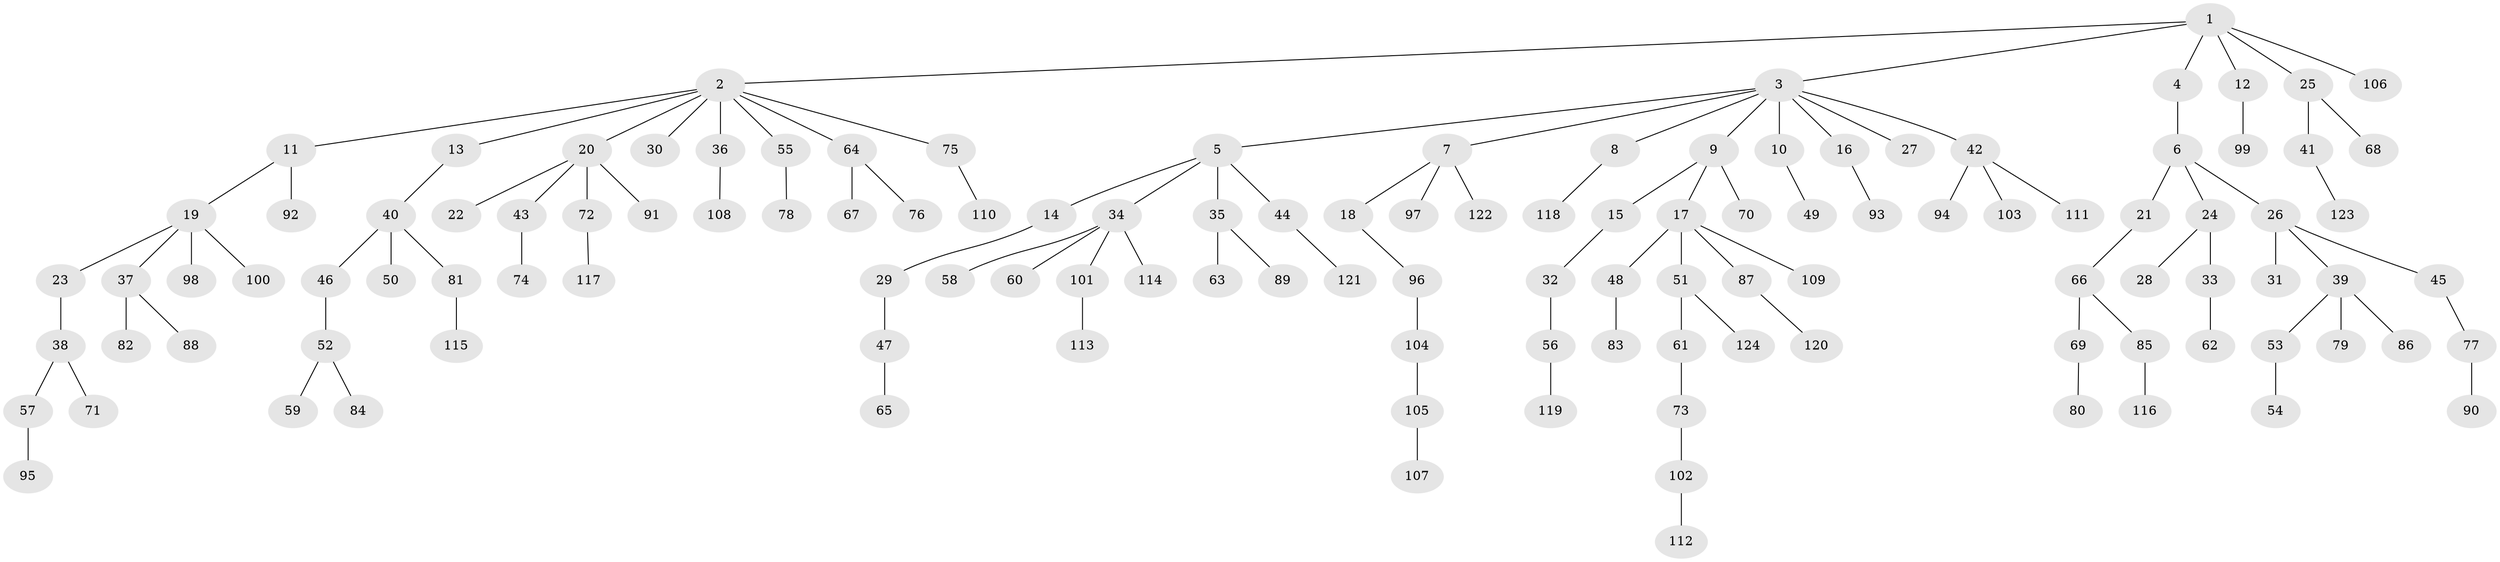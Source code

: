// coarse degree distribution, {12: 0.016129032258064516, 8: 0.016129032258064516, 6: 0.016129032258064516, 5: 0.016129032258064516, 4: 0.06451612903225806, 1: 0.5967741935483871, 3: 0.06451612903225806, 2: 0.20967741935483872}
// Generated by graph-tools (version 1.1) at 2025/19/03/04/25 18:19:10]
// undirected, 124 vertices, 123 edges
graph export_dot {
graph [start="1"]
  node [color=gray90,style=filled];
  1;
  2;
  3;
  4;
  5;
  6;
  7;
  8;
  9;
  10;
  11;
  12;
  13;
  14;
  15;
  16;
  17;
  18;
  19;
  20;
  21;
  22;
  23;
  24;
  25;
  26;
  27;
  28;
  29;
  30;
  31;
  32;
  33;
  34;
  35;
  36;
  37;
  38;
  39;
  40;
  41;
  42;
  43;
  44;
  45;
  46;
  47;
  48;
  49;
  50;
  51;
  52;
  53;
  54;
  55;
  56;
  57;
  58;
  59;
  60;
  61;
  62;
  63;
  64;
  65;
  66;
  67;
  68;
  69;
  70;
  71;
  72;
  73;
  74;
  75;
  76;
  77;
  78;
  79;
  80;
  81;
  82;
  83;
  84;
  85;
  86;
  87;
  88;
  89;
  90;
  91;
  92;
  93;
  94;
  95;
  96;
  97;
  98;
  99;
  100;
  101;
  102;
  103;
  104;
  105;
  106;
  107;
  108;
  109;
  110;
  111;
  112;
  113;
  114;
  115;
  116;
  117;
  118;
  119;
  120;
  121;
  122;
  123;
  124;
  1 -- 2;
  1 -- 3;
  1 -- 4;
  1 -- 12;
  1 -- 25;
  1 -- 106;
  2 -- 11;
  2 -- 13;
  2 -- 20;
  2 -- 30;
  2 -- 36;
  2 -- 55;
  2 -- 64;
  2 -- 75;
  3 -- 5;
  3 -- 7;
  3 -- 8;
  3 -- 9;
  3 -- 10;
  3 -- 16;
  3 -- 27;
  3 -- 42;
  4 -- 6;
  5 -- 14;
  5 -- 34;
  5 -- 35;
  5 -- 44;
  6 -- 21;
  6 -- 24;
  6 -- 26;
  7 -- 18;
  7 -- 97;
  7 -- 122;
  8 -- 118;
  9 -- 15;
  9 -- 17;
  9 -- 70;
  10 -- 49;
  11 -- 19;
  11 -- 92;
  12 -- 99;
  13 -- 40;
  14 -- 29;
  15 -- 32;
  16 -- 93;
  17 -- 48;
  17 -- 51;
  17 -- 87;
  17 -- 109;
  18 -- 96;
  19 -- 23;
  19 -- 37;
  19 -- 98;
  19 -- 100;
  20 -- 22;
  20 -- 43;
  20 -- 72;
  20 -- 91;
  21 -- 66;
  23 -- 38;
  24 -- 28;
  24 -- 33;
  25 -- 41;
  25 -- 68;
  26 -- 31;
  26 -- 39;
  26 -- 45;
  29 -- 47;
  32 -- 56;
  33 -- 62;
  34 -- 58;
  34 -- 60;
  34 -- 101;
  34 -- 114;
  35 -- 63;
  35 -- 89;
  36 -- 108;
  37 -- 82;
  37 -- 88;
  38 -- 57;
  38 -- 71;
  39 -- 53;
  39 -- 79;
  39 -- 86;
  40 -- 46;
  40 -- 50;
  40 -- 81;
  41 -- 123;
  42 -- 94;
  42 -- 103;
  42 -- 111;
  43 -- 74;
  44 -- 121;
  45 -- 77;
  46 -- 52;
  47 -- 65;
  48 -- 83;
  51 -- 61;
  51 -- 124;
  52 -- 59;
  52 -- 84;
  53 -- 54;
  55 -- 78;
  56 -- 119;
  57 -- 95;
  61 -- 73;
  64 -- 67;
  64 -- 76;
  66 -- 69;
  66 -- 85;
  69 -- 80;
  72 -- 117;
  73 -- 102;
  75 -- 110;
  77 -- 90;
  81 -- 115;
  85 -- 116;
  87 -- 120;
  96 -- 104;
  101 -- 113;
  102 -- 112;
  104 -- 105;
  105 -- 107;
}
